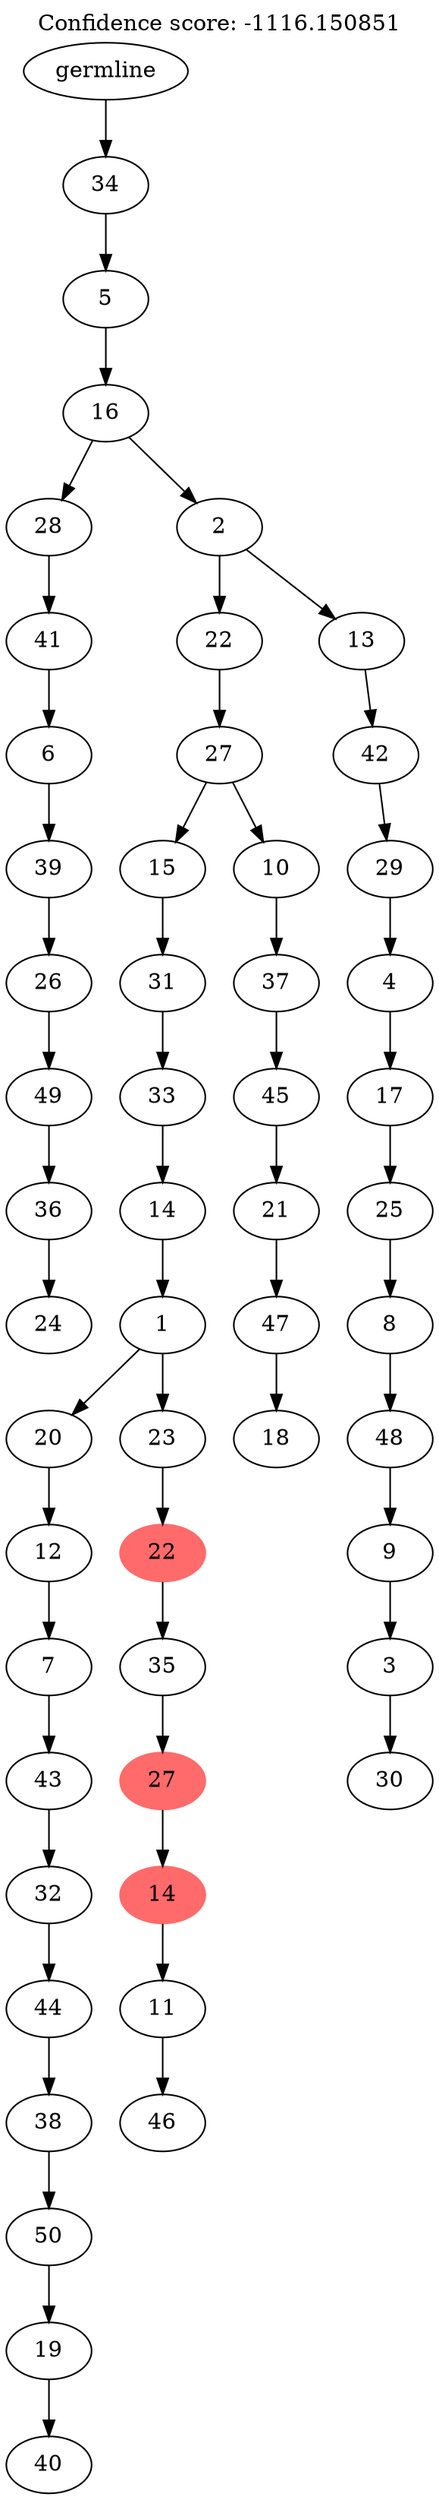 digraph g {
	"52" -> "53";
	"53" [label="24"];
	"51" -> "52";
	"52" [label="36"];
	"50" -> "51";
	"51" [label="49"];
	"49" -> "50";
	"50" [label="26"];
	"48" -> "49";
	"49" [label="39"];
	"47" -> "48";
	"48" [label="6"];
	"46" -> "47";
	"47" [label="41"];
	"44" -> "45";
	"45" [label="40"];
	"43" -> "44";
	"44" [label="19"];
	"42" -> "43";
	"43" [label="50"];
	"41" -> "42";
	"42" [label="38"];
	"40" -> "41";
	"41" [label="44"];
	"39" -> "40";
	"40" [label="32"];
	"38" -> "39";
	"39" [label="43"];
	"37" -> "38";
	"38" [label="7"];
	"36" -> "37";
	"37" [label="12"];
	"34" -> "35";
	"35" [label="46"];
	"33" -> "34";
	"34" [label="11"];
	"32" -> "33";
	"33" [color=indianred1, style=filled, label="14"];
	"31" -> "32";
	"32" [color=indianred1, style=filled, label="27"];
	"30" -> "31";
	"31" [label="35"];
	"29" -> "30";
	"30" [color=indianred1, style=filled, label="22"];
	"28" -> "29";
	"29" [label="23"];
	"28" -> "36";
	"36" [label="20"];
	"27" -> "28";
	"28" [label="1"];
	"26" -> "27";
	"27" [label="14"];
	"25" -> "26";
	"26" [label="33"];
	"24" -> "25";
	"25" [label="31"];
	"22" -> "23";
	"23" [label="18"];
	"21" -> "22";
	"22" [label="47"];
	"20" -> "21";
	"21" [label="21"];
	"19" -> "20";
	"20" [label="45"];
	"18" -> "19";
	"19" [label="37"];
	"17" -> "18";
	"18" [label="10"];
	"17" -> "24";
	"24" [label="15"];
	"16" -> "17";
	"17" [label="27"];
	"14" -> "15";
	"15" [label="30"];
	"13" -> "14";
	"14" [label="3"];
	"12" -> "13";
	"13" [label="9"];
	"11" -> "12";
	"12" [label="48"];
	"10" -> "11";
	"11" [label="8"];
	"9" -> "10";
	"10" [label="25"];
	"8" -> "9";
	"9" [label="17"];
	"7" -> "8";
	"8" [label="4"];
	"6" -> "7";
	"7" [label="29"];
	"5" -> "6";
	"6" [label="42"];
	"4" -> "5";
	"5" [label="13"];
	"4" -> "16";
	"16" [label="22"];
	"3" -> "4";
	"4" [label="2"];
	"3" -> "46";
	"46" [label="28"];
	"2" -> "3";
	"3" [label="16"];
	"1" -> "2";
	"2" [label="5"];
	"0" -> "1";
	"1" [label="34"];
	"0" [label="germline"];
	labelloc="t";
	label="Confidence score: -1116.150851";
}
